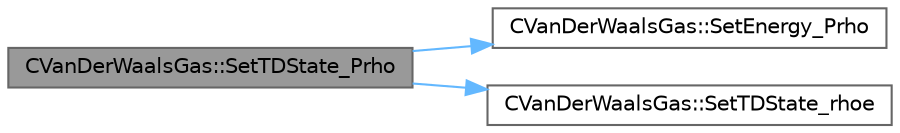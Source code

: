 digraph "CVanDerWaalsGas::SetTDState_Prho"
{
 // LATEX_PDF_SIZE
  bgcolor="transparent";
  edge [fontname=Helvetica,fontsize=10,labelfontname=Helvetica,labelfontsize=10];
  node [fontname=Helvetica,fontsize=10,shape=box,height=0.2,width=0.4];
  rankdir="LR";
  Node1 [id="Node000001",label="CVanDerWaalsGas::SetTDState_Prho",height=0.2,width=0.4,color="gray40", fillcolor="grey60", style="filled", fontcolor="black",tooltip="Set the Dimensionless State using Pressure and Density."];
  Node1 -> Node2 [id="edge1_Node000001_Node000002",color="steelblue1",style="solid",tooltip=" "];
  Node2 [id="Node000002",label="CVanDerWaalsGas::SetEnergy_Prho",height=0.2,width=0.4,color="grey40", fillcolor="white", style="filled",URL="$classCVanDerWaalsGas.html#a9e4267c2c8ab42452b25d04c1d30cc36",tooltip="Set the Dimensionless Internal Energy using Pressure and Density."];
  Node1 -> Node3 [id="edge2_Node000001_Node000003",color="steelblue1",style="solid",tooltip=" "];
  Node3 [id="Node000003",label="CVanDerWaalsGas::SetTDState_rhoe",height=0.2,width=0.4,color="grey40", fillcolor="white", style="filled",URL="$classCVanDerWaalsGas.html#ae5bc1ea081a267022bc6c6626b17179b",tooltip="Set the Dimensionless State using Density and Internal Energy."];
}

